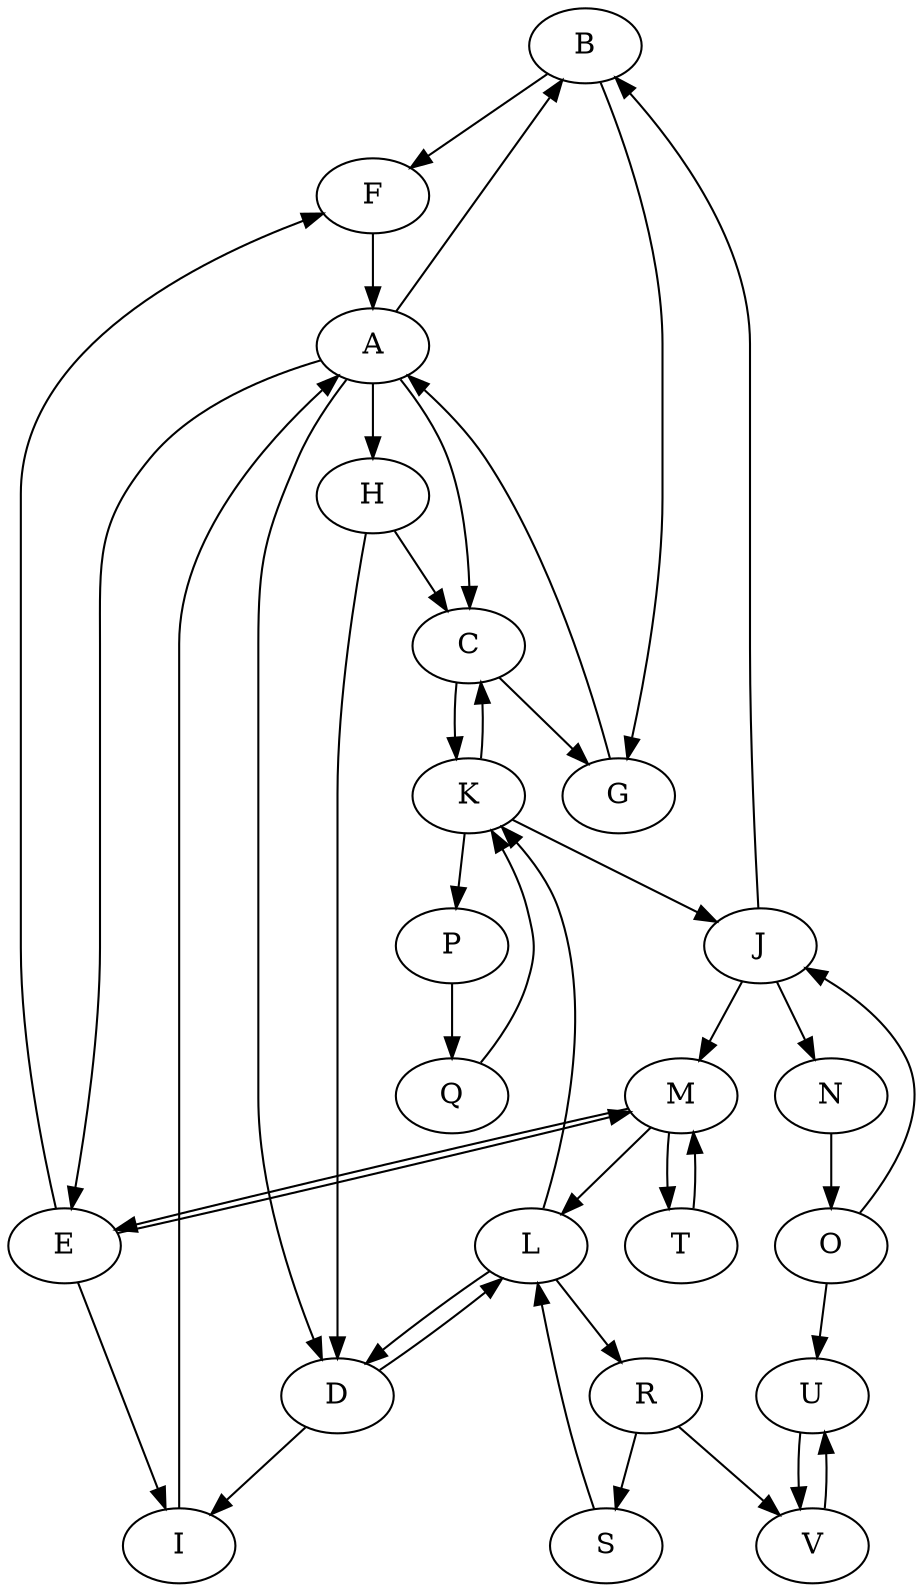 digraph G {

   
    node  [pos = "2.0,0!?"] B;
    node  [pos = "0,-2!?"] C;
    node [pos = "0.0,0.0!?"] A ;
     node [pos = "0.0,2.0!?"] E ;
    node [pos = "-2.0,0.0!?"] D ;
    node [pos = "1.0,1.0!?"] F ;
    node [pos = "-1.0,1.0!?"] I ;
    node [pos = "1.0,-1.0!?"] G ;
    node [pos = "-1.0,-1.0!?"] H ;
    node [pos = "0.0,4.0!?"] M ;   
    node [pos = "0.0,6.0!?"] T ;   
    node [pos = "4.0,0.0!?"] J ;   
    node [pos = "-4.0,0.0!?"] L ;   
    node [pos = "0.0,-4.0!?"] K;   
    node [pos = "5.0,1.0!?"] N;   
    node [pos = "6.0,-0.0!?"] O; 
    node [pos = "1.0,-5.0!?"] P;
    node [pos = "-1.0,-5.0!?"] Q;
    node [pos = "1.0,-6.0!?"] U;
    node [pos = "-1.0,-6.0!?"] V;
    
    node [pos = "-6.0,0.0!?"] S;
    node [pos = "-5.0,-1.0!?"] R;
    A ->B -> G-> A;
    B -> F -> A -> E -> I -> A ;
    E -> F;
    A -> H -> D -> I;
    H-> C-> G;
   A -> D;
   A -> C;
    E->M-> E;
    M->T->M;
    J->B;
    D-> L-> D;
    C->K->C;
    K->J->M->L->K;
    K->P->Q->K;
    J->N->O->J;
    O->U;
    U->V->U;
    L->R->S->L;
    R->V;
}